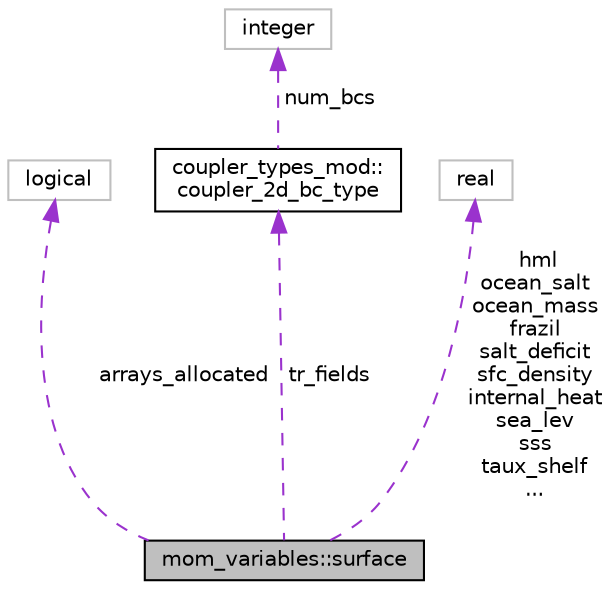 digraph "mom_variables::surface"
{
 // INTERACTIVE_SVG=YES
  edge [fontname="Helvetica",fontsize="10",labelfontname="Helvetica",labelfontsize="10"];
  node [fontname="Helvetica",fontsize="10",shape=record];
  Node1 [label="mom_variables::surface",height=0.2,width=0.4,color="black", fillcolor="grey75", style="filled", fontcolor="black"];
  Node2 -> Node1 [dir="back",color="darkorchid3",fontsize="10",style="dashed",label=" arrays_allocated" ,fontname="Helvetica"];
  Node2 [label="logical",height=0.2,width=0.4,color="grey75", fillcolor="white", style="filled"];
  Node3 -> Node1 [dir="back",color="darkorchid3",fontsize="10",style="dashed",label=" tr_fields" ,fontname="Helvetica"];
  Node3 [label="coupler_types_mod::\lcoupler_2d_bc_type",height=0.2,width=0.4,color="black", fillcolor="white", style="filled",URL="$structcoupler__types__mod_1_1coupler__2d__bc__type.html"];
  Node4 -> Node3 [dir="back",color="darkorchid3",fontsize="10",style="dashed",label=" num_bcs" ,fontname="Helvetica"];
  Node4 [label="integer",height=0.2,width=0.4,color="grey75", fillcolor="white", style="filled"];
  Node5 -> Node1 [dir="back",color="darkorchid3",fontsize="10",style="dashed",label=" hml\nocean_salt\nocean_mass\nfrazil\nsalt_deficit\nsfc_density\ninternal_heat\nsea_lev\nsss\ntaux_shelf\n..." ,fontname="Helvetica"];
  Node5 [label="real",height=0.2,width=0.4,color="grey75", fillcolor="white", style="filled"];
}
